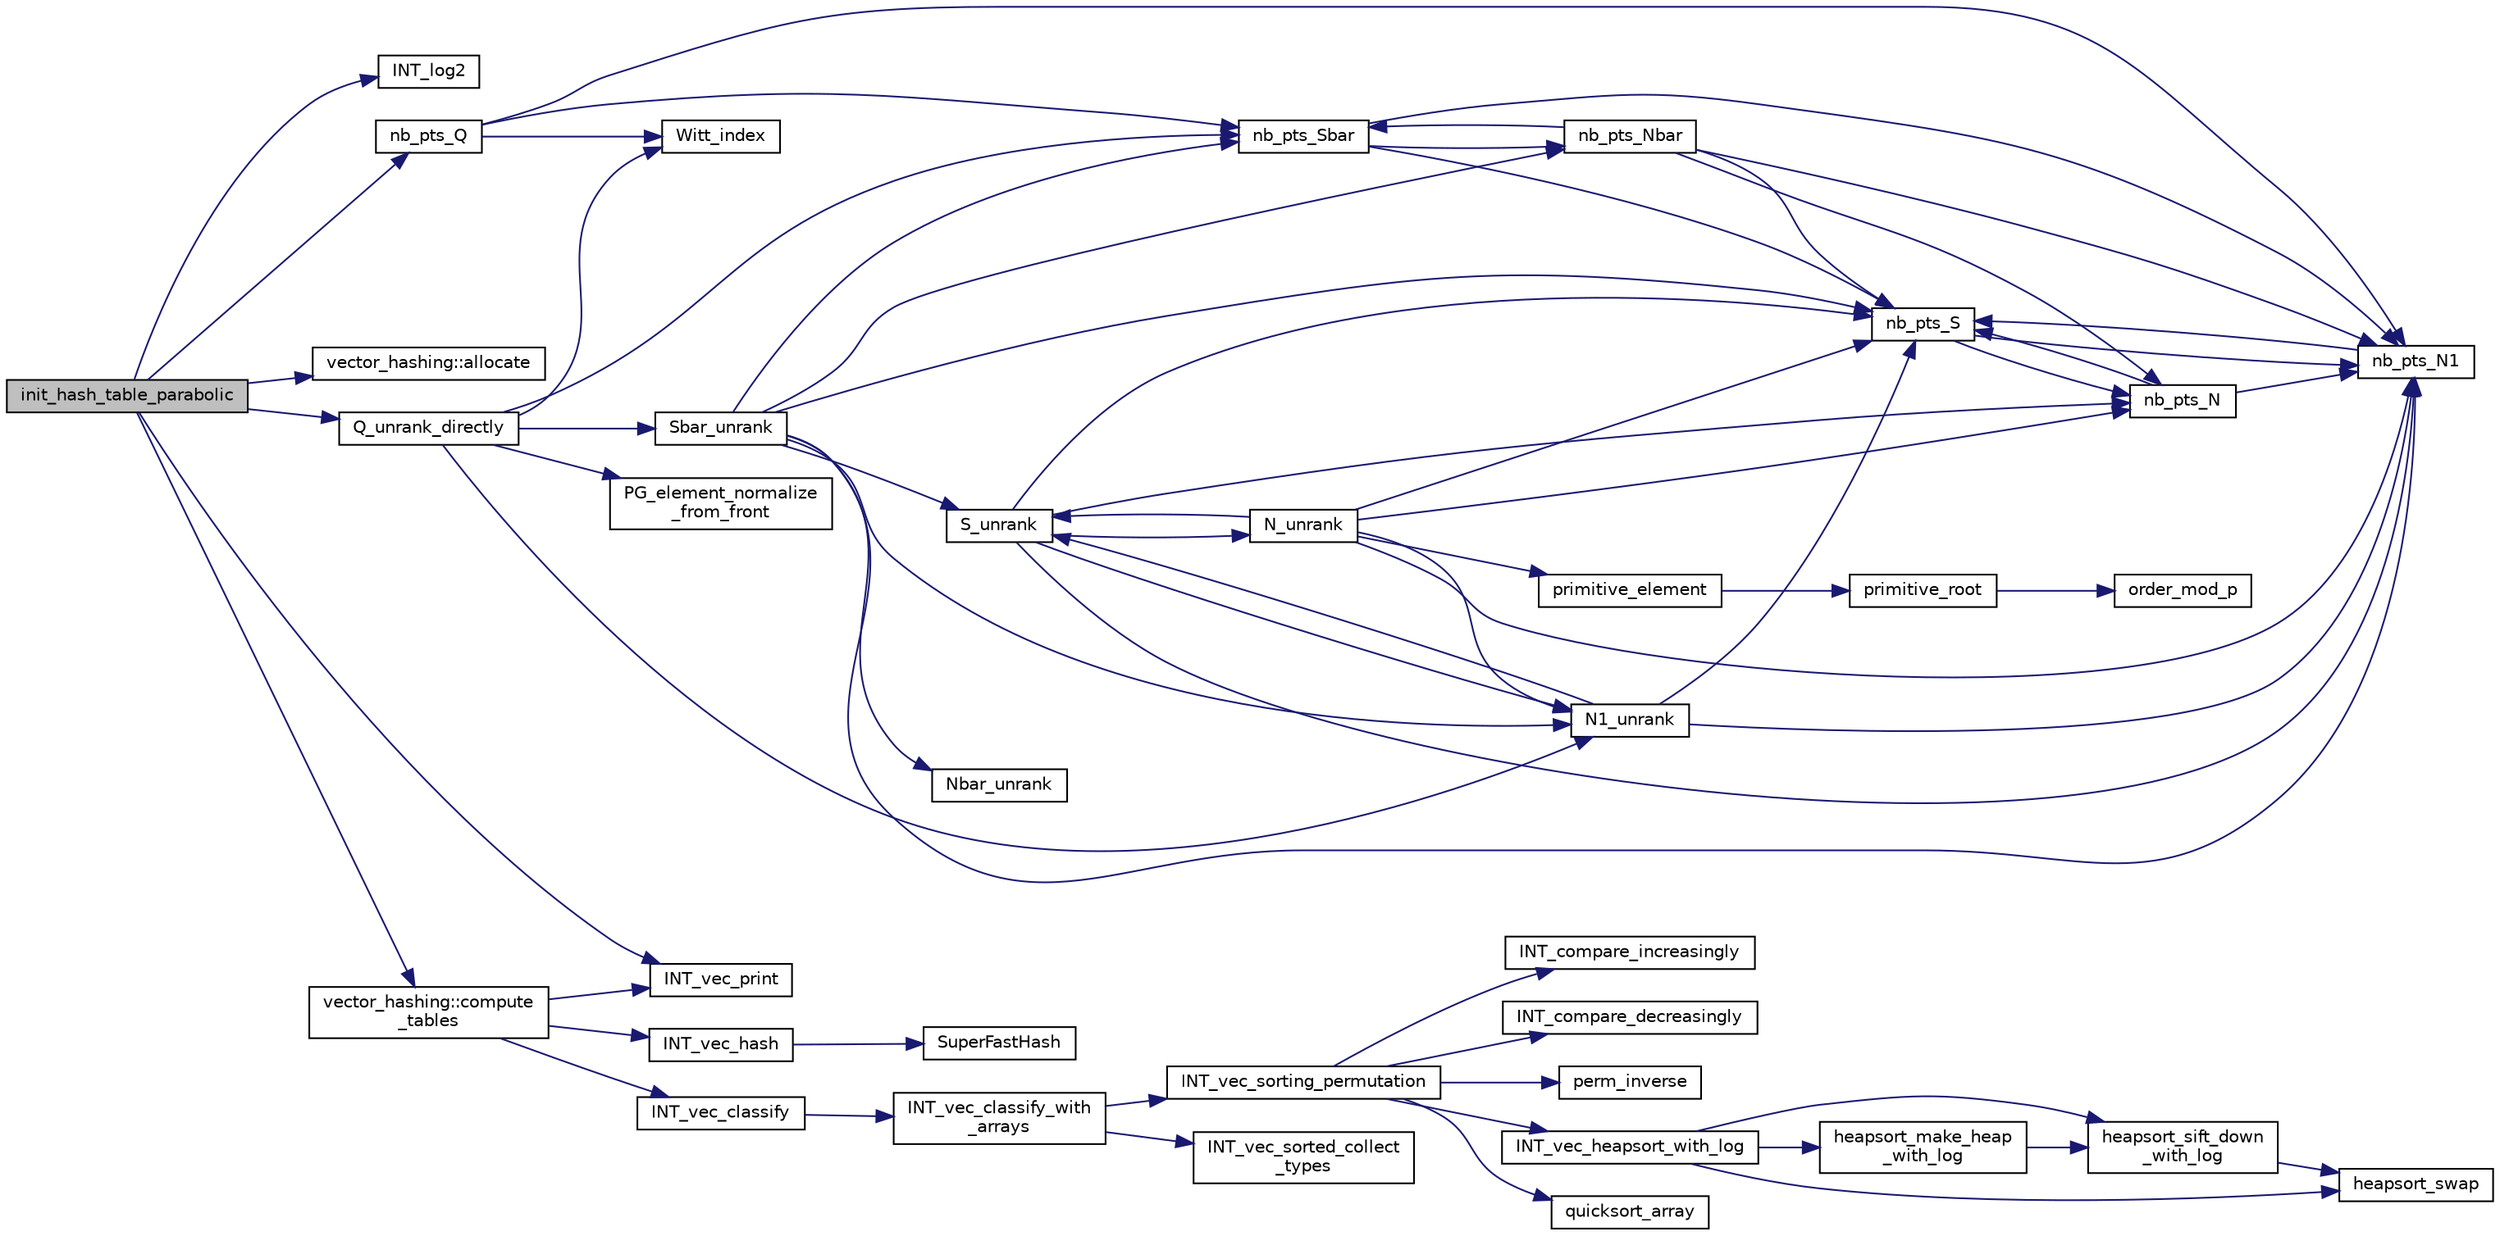 digraph "init_hash_table_parabolic"
{
  edge [fontname="Helvetica",fontsize="10",labelfontname="Helvetica",labelfontsize="10"];
  node [fontname="Helvetica",fontsize="10",shape=record];
  rankdir="LR";
  Node6035 [label="init_hash_table_parabolic",height=0.2,width=0.4,color="black", fillcolor="grey75", style="filled", fontcolor="black"];
  Node6035 -> Node6036 [color="midnightblue",fontsize="10",style="solid",fontname="Helvetica"];
  Node6036 [label="INT_log2",height=0.2,width=0.4,color="black", fillcolor="white", style="filled",URL="$de/dc5/algebra__and__number__theory_8h.html#af6c380949d2c2562c7053aef0543ec71"];
  Node6035 -> Node6037 [color="midnightblue",fontsize="10",style="solid",fontname="Helvetica"];
  Node6037 [label="nb_pts_Q",height=0.2,width=0.4,color="black", fillcolor="white", style="filled",URL="$db/da0/lib_2foundations_2geometry_2orthogonal__points_8_c.html#a625e7781bbd5d9989694bcf83e0ac558"];
  Node6037 -> Node6038 [color="midnightblue",fontsize="10",style="solid",fontname="Helvetica"];
  Node6038 [label="Witt_index",height=0.2,width=0.4,color="black", fillcolor="white", style="filled",URL="$db/da0/lib_2foundations_2geometry_2orthogonal__points_8_c.html#ab3483ecb9859a6758f82b5327da50534"];
  Node6037 -> Node6039 [color="midnightblue",fontsize="10",style="solid",fontname="Helvetica"];
  Node6039 [label="nb_pts_Sbar",height=0.2,width=0.4,color="black", fillcolor="white", style="filled",URL="$db/da0/lib_2foundations_2geometry_2orthogonal__points_8_c.html#a986dda26505c9934c771578b084f67cc"];
  Node6039 -> Node6040 [color="midnightblue",fontsize="10",style="solid",fontname="Helvetica"];
  Node6040 [label="nb_pts_S",height=0.2,width=0.4,color="black", fillcolor="white", style="filled",URL="$db/da0/lib_2foundations_2geometry_2orthogonal__points_8_c.html#a9bc3dec6e722644d182738102c3e04f3"];
  Node6040 -> Node6041 [color="midnightblue",fontsize="10",style="solid",fontname="Helvetica"];
  Node6041 [label="nb_pts_N",height=0.2,width=0.4,color="black", fillcolor="white", style="filled",URL="$db/da0/lib_2foundations_2geometry_2orthogonal__points_8_c.html#a93e16898c27b1d1c0a6405a7b0615ba6"];
  Node6041 -> Node6040 [color="midnightblue",fontsize="10",style="solid",fontname="Helvetica"];
  Node6041 -> Node6042 [color="midnightblue",fontsize="10",style="solid",fontname="Helvetica"];
  Node6042 [label="nb_pts_N1",height=0.2,width=0.4,color="black", fillcolor="white", style="filled",URL="$db/da0/lib_2foundations_2geometry_2orthogonal__points_8_c.html#ae0f2e1c76523db67b4ec9629ccc35bc6"];
  Node6042 -> Node6040 [color="midnightblue",fontsize="10",style="solid",fontname="Helvetica"];
  Node6040 -> Node6042 [color="midnightblue",fontsize="10",style="solid",fontname="Helvetica"];
  Node6039 -> Node6043 [color="midnightblue",fontsize="10",style="solid",fontname="Helvetica"];
  Node6043 [label="nb_pts_Nbar",height=0.2,width=0.4,color="black", fillcolor="white", style="filled",URL="$db/da0/lib_2foundations_2geometry_2orthogonal__points_8_c.html#a51b4684a176c6841fd3cd6c34c684c2c"];
  Node6043 -> Node6039 [color="midnightblue",fontsize="10",style="solid",fontname="Helvetica"];
  Node6043 -> Node6041 [color="midnightblue",fontsize="10",style="solid",fontname="Helvetica"];
  Node6043 -> Node6040 [color="midnightblue",fontsize="10",style="solid",fontname="Helvetica"];
  Node6043 -> Node6042 [color="midnightblue",fontsize="10",style="solid",fontname="Helvetica"];
  Node6039 -> Node6042 [color="midnightblue",fontsize="10",style="solid",fontname="Helvetica"];
  Node6037 -> Node6042 [color="midnightblue",fontsize="10",style="solid",fontname="Helvetica"];
  Node6035 -> Node6044 [color="midnightblue",fontsize="10",style="solid",fontname="Helvetica"];
  Node6044 [label="vector_hashing::allocate",height=0.2,width=0.4,color="black", fillcolor="white", style="filled",URL="$d8/daa/classvector__hashing.html#a1324d458f4b77fce47b0048dc7f1aadd"];
  Node6035 -> Node6045 [color="midnightblue",fontsize="10",style="solid",fontname="Helvetica"];
  Node6045 [label="Q_unrank_directly",height=0.2,width=0.4,color="black", fillcolor="white", style="filled",URL="$db/da0/lib_2foundations_2geometry_2orthogonal__points_8_c.html#a105e7e72249e78fcf0785c69099d90ce"];
  Node6045 -> Node6038 [color="midnightblue",fontsize="10",style="solid",fontname="Helvetica"];
  Node6045 -> Node6039 [color="midnightblue",fontsize="10",style="solid",fontname="Helvetica"];
  Node6045 -> Node6046 [color="midnightblue",fontsize="10",style="solid",fontname="Helvetica"];
  Node6046 [label="Sbar_unrank",height=0.2,width=0.4,color="black", fillcolor="white", style="filled",URL="$db/da0/lib_2foundations_2geometry_2orthogonal__points_8_c.html#a65d9b9ccfff12dd92f4f4e8360701c98"];
  Node6046 -> Node6039 [color="midnightblue",fontsize="10",style="solid",fontname="Helvetica"];
  Node6046 -> Node6040 [color="midnightblue",fontsize="10",style="solid",fontname="Helvetica"];
  Node6046 -> Node6047 [color="midnightblue",fontsize="10",style="solid",fontname="Helvetica"];
  Node6047 [label="S_unrank",height=0.2,width=0.4,color="black", fillcolor="white", style="filled",URL="$db/da0/lib_2foundations_2geometry_2orthogonal__points_8_c.html#a18964a35af25f1b4a85f4eaeb1543d92"];
  Node6047 -> Node6040 [color="midnightblue",fontsize="10",style="solid",fontname="Helvetica"];
  Node6047 -> Node6041 [color="midnightblue",fontsize="10",style="solid",fontname="Helvetica"];
  Node6047 -> Node6042 [color="midnightblue",fontsize="10",style="solid",fontname="Helvetica"];
  Node6047 -> Node6048 [color="midnightblue",fontsize="10",style="solid",fontname="Helvetica"];
  Node6048 [label="N_unrank",height=0.2,width=0.4,color="black", fillcolor="white", style="filled",URL="$db/da0/lib_2foundations_2geometry_2orthogonal__points_8_c.html#ab79724bd19da3bc1b383550113f9d7aa"];
  Node6048 -> Node6040 [color="midnightblue",fontsize="10",style="solid",fontname="Helvetica"];
  Node6048 -> Node6041 [color="midnightblue",fontsize="10",style="solid",fontname="Helvetica"];
  Node6048 -> Node6047 [color="midnightblue",fontsize="10",style="solid",fontname="Helvetica"];
  Node6048 -> Node6042 [color="midnightblue",fontsize="10",style="solid",fontname="Helvetica"];
  Node6048 -> Node6049 [color="midnightblue",fontsize="10",style="solid",fontname="Helvetica"];
  Node6049 [label="N1_unrank",height=0.2,width=0.4,color="black", fillcolor="white", style="filled",URL="$db/da0/lib_2foundations_2geometry_2orthogonal__points_8_c.html#aa9427e27f7f207c1baff3a34cc5d78cf"];
  Node6049 -> Node6040 [color="midnightblue",fontsize="10",style="solid",fontname="Helvetica"];
  Node6049 -> Node6042 [color="midnightblue",fontsize="10",style="solid",fontname="Helvetica"];
  Node6049 -> Node6047 [color="midnightblue",fontsize="10",style="solid",fontname="Helvetica"];
  Node6048 -> Node6050 [color="midnightblue",fontsize="10",style="solid",fontname="Helvetica"];
  Node6050 [label="primitive_element",height=0.2,width=0.4,color="black", fillcolor="white", style="filled",URL="$db/da0/lib_2foundations_2geometry_2orthogonal__points_8_c.html#a97350390ec02c8cd9f54751708e28768"];
  Node6050 -> Node6051 [color="midnightblue",fontsize="10",style="solid",fontname="Helvetica"];
  Node6051 [label="primitive_root",height=0.2,width=0.4,color="black", fillcolor="white", style="filled",URL="$de/dc5/algebra__and__number__theory_8h.html#a0b6f7619d12ff2c4e60b852b820b0972"];
  Node6051 -> Node6052 [color="midnightblue",fontsize="10",style="solid",fontname="Helvetica"];
  Node6052 [label="order_mod_p",height=0.2,width=0.4,color="black", fillcolor="white", style="filled",URL="$df/dda/number__theory_8_c.html#aa38aa7e68ab81726a4462995135456b2"];
  Node6047 -> Node6049 [color="midnightblue",fontsize="10",style="solid",fontname="Helvetica"];
  Node6046 -> Node6043 [color="midnightblue",fontsize="10",style="solid",fontname="Helvetica"];
  Node6046 -> Node6042 [color="midnightblue",fontsize="10",style="solid",fontname="Helvetica"];
  Node6046 -> Node6053 [color="midnightblue",fontsize="10",style="solid",fontname="Helvetica"];
  Node6053 [label="Nbar_unrank",height=0.2,width=0.4,color="black", fillcolor="white", style="filled",URL="$db/da0/lib_2foundations_2geometry_2orthogonal__points_8_c.html#ad641d8fb061c898a2c18266e263fb278"];
  Node6046 -> Node6049 [color="midnightblue",fontsize="10",style="solid",fontname="Helvetica"];
  Node6045 -> Node6054 [color="midnightblue",fontsize="10",style="solid",fontname="Helvetica"];
  Node6054 [label="PG_element_normalize\l_from_front",height=0.2,width=0.4,color="black", fillcolor="white", style="filled",URL="$d4/d67/geometry_8h.html#af675caf5f9975573455c8d93cb56bf95"];
  Node6045 -> Node6049 [color="midnightblue",fontsize="10",style="solid",fontname="Helvetica"];
  Node6035 -> Node6055 [color="midnightblue",fontsize="10",style="solid",fontname="Helvetica"];
  Node6055 [label="INT_vec_print",height=0.2,width=0.4,color="black", fillcolor="white", style="filled",URL="$df/dbf/sajeeb_8_c.html#a79a5901af0b47dd0d694109543c027fe"];
  Node6035 -> Node6056 [color="midnightblue",fontsize="10",style="solid",fontname="Helvetica"];
  Node6056 [label="vector_hashing::compute\l_tables",height=0.2,width=0.4,color="black", fillcolor="white", style="filled",URL="$d8/daa/classvector__hashing.html#aa80d25dc4d37520e54e4e8d664d665e6"];
  Node6056 -> Node6057 [color="midnightblue",fontsize="10",style="solid",fontname="Helvetica"];
  Node6057 [label="INT_vec_hash",height=0.2,width=0.4,color="black", fillcolor="white", style="filled",URL="$d5/db4/io__and__os_8h.html#a2c14b1034b07b03b4df943066edeb99f"];
  Node6057 -> Node6058 [color="midnightblue",fontsize="10",style="solid",fontname="Helvetica"];
  Node6058 [label="SuperFastHash",height=0.2,width=0.4,color="black", fillcolor="white", style="filled",URL="$d5/de2/foundations_2data__structures_2data__structures_8h.html#a11d69a8cb5ac90dfb13d2e25df8eb1ce"];
  Node6056 -> Node6055 [color="midnightblue",fontsize="10",style="solid",fontname="Helvetica"];
  Node6056 -> Node6059 [color="midnightblue",fontsize="10",style="solid",fontname="Helvetica"];
  Node6059 [label="INT_vec_classify",height=0.2,width=0.4,color="black", fillcolor="white", style="filled",URL="$d5/de2/foundations_2data__structures_2data__structures_8h.html#ad4176bee048e4f036f8b9d6dd986e0f9"];
  Node6059 -> Node6060 [color="midnightblue",fontsize="10",style="solid",fontname="Helvetica"];
  Node6060 [label="INT_vec_classify_with\l_arrays",height=0.2,width=0.4,color="black", fillcolor="white", style="filled",URL="$d4/dd7/sorting_8_c.html#a1b3700c1d369b8a37593a1c2f31cc9d7"];
  Node6060 -> Node6061 [color="midnightblue",fontsize="10",style="solid",fontname="Helvetica"];
  Node6061 [label="INT_vec_sorting_permutation",height=0.2,width=0.4,color="black", fillcolor="white", style="filled",URL="$d4/dd7/sorting_8_c.html#a10768733e01e8c9ded3c886e6ddb671e"];
  Node6061 -> Node6062 [color="midnightblue",fontsize="10",style="solid",fontname="Helvetica"];
  Node6062 [label="quicksort_array",height=0.2,width=0.4,color="black", fillcolor="white", style="filled",URL="$d4/dd7/sorting_8_c.html#a660db9b0f6bc8a01353f32f3e02638f6"];
  Node6061 -> Node6063 [color="midnightblue",fontsize="10",style="solid",fontname="Helvetica"];
  Node6063 [label="INT_compare_increasingly",height=0.2,width=0.4,color="black", fillcolor="white", style="filled",URL="$d4/dd7/sorting_8_c.html#a53c48a8669e34ab2171690080d493f31"];
  Node6061 -> Node6064 [color="midnightblue",fontsize="10",style="solid",fontname="Helvetica"];
  Node6064 [label="INT_compare_decreasingly",height=0.2,width=0.4,color="black", fillcolor="white", style="filled",URL="$d4/dd7/sorting_8_c.html#a41cf7fa2b53a8f12d60971a71ba96a66"];
  Node6061 -> Node6065 [color="midnightblue",fontsize="10",style="solid",fontname="Helvetica"];
  Node6065 [label="perm_inverse",height=0.2,width=0.4,color="black", fillcolor="white", style="filled",URL="$d2/d7c/combinatorics_8_c.html#ab7f02d1e2e257e1118eae354ab16d447"];
  Node6061 -> Node6066 [color="midnightblue",fontsize="10",style="solid",fontname="Helvetica"];
  Node6066 [label="INT_vec_heapsort_with_log",height=0.2,width=0.4,color="black", fillcolor="white", style="filled",URL="$d4/dd7/sorting_8_c.html#a9d838c341cd204ed79499960a8ed393d"];
  Node6066 -> Node6067 [color="midnightblue",fontsize="10",style="solid",fontname="Helvetica"];
  Node6067 [label="heapsort_make_heap\l_with_log",height=0.2,width=0.4,color="black", fillcolor="white", style="filled",URL="$d4/dd7/sorting_8_c.html#a100d0747647500480fe5dc76ff98cee5"];
  Node6067 -> Node6068 [color="midnightblue",fontsize="10",style="solid",fontname="Helvetica"];
  Node6068 [label="heapsort_sift_down\l_with_log",height=0.2,width=0.4,color="black", fillcolor="white", style="filled",URL="$d4/dd7/sorting_8_c.html#ac7af225fae479a93d6957f79734ba2a6"];
  Node6068 -> Node6069 [color="midnightblue",fontsize="10",style="solid",fontname="Helvetica"];
  Node6069 [label="heapsort_swap",height=0.2,width=0.4,color="black", fillcolor="white", style="filled",URL="$d4/dd7/sorting_8_c.html#a8f048362e6065297b19b6975bcbbfcc6"];
  Node6066 -> Node6069 [color="midnightblue",fontsize="10",style="solid",fontname="Helvetica"];
  Node6066 -> Node6068 [color="midnightblue",fontsize="10",style="solid",fontname="Helvetica"];
  Node6060 -> Node6070 [color="midnightblue",fontsize="10",style="solid",fontname="Helvetica"];
  Node6070 [label="INT_vec_sorted_collect\l_types",height=0.2,width=0.4,color="black", fillcolor="white", style="filled",URL="$d4/dd7/sorting_8_c.html#ad0b54ef8fcaf7cce5577c97d1edbf1f5"];
}
